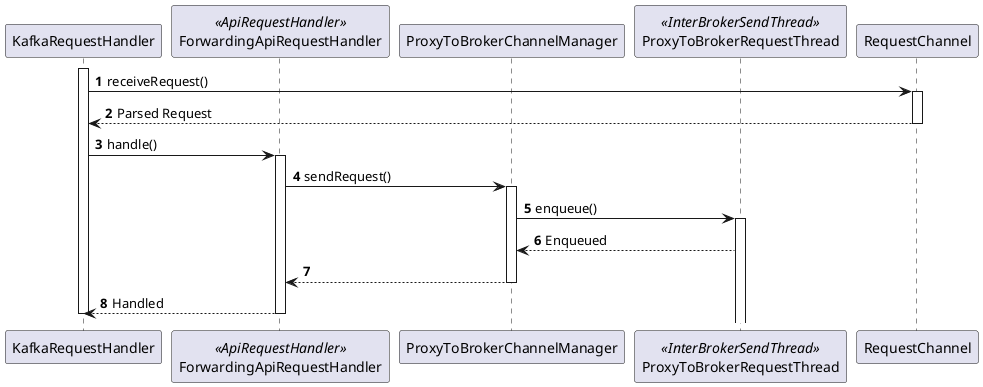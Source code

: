 @startuml

autonumber

skinparam {
    Padding None
    responseMessageBelowArrow true
}

participant KafkaRequestHandler order 10
participant ForwardingApiRequestHandler << ApiRequestHandler >> order 20
participant ProxyToBrokerRequestThread << InterBrokerSendThread >> order 40
participant ProxyToBrokerChannelManager order 30
participant RequestChannel order 100

KafkaRequestHandler ++
KafkaRequestHandler -> RequestChannel ++: receiveRequest()
RequestChannel --> KafkaRequestHandler --: Parsed Request
KafkaRequestHandler -> ForwardingApiRequestHandler ++: handle()
ForwardingApiRequestHandler -> ProxyToBrokerChannelManager ++: sendRequest()
ProxyToBrokerChannelManager -> ProxyToBrokerRequestThread ++: enqueue()
ProxyToBrokerRequestThread --> ProxyToBrokerChannelManager: Enqueued
ProxyToBrokerChannelManager --> ForwardingApiRequestHandler --
ForwardingApiRequestHandler --> KafkaRequestHandler --: Handled
KafkaRequestHandler --

@enduml